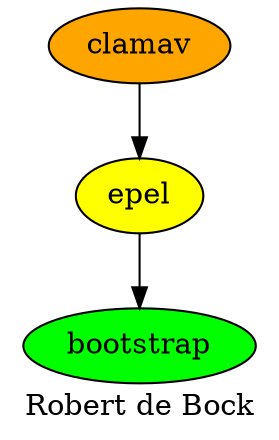digraph PhiloDilemma {
  label = "Robert de Bock" ;
  overlap=false
  {
    bootstrap [fillcolor=green style=filled]
    clamav [fillcolor=orange style=filled]
    epel [fillcolor=yellow style=filled]
  }
  epel -> bootstrap
  clamav -> epel
}

